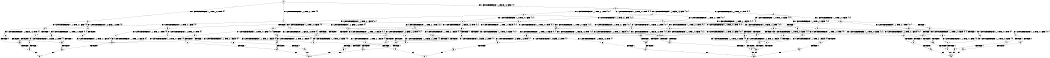 digraph BCG {
size = "7, 10.5";
center = TRUE;
node [shape = circle];
0 [peripheries = 2];
0 -> 1 [label = "EX !0 !ATOMIC_EXCH_BRANCH (1, +1, TRUE, +0, 1, TRUE) !{0}"];
0 -> 2 [label = "EX !1 !ATOMIC_EXCH_BRANCH (1, +0, FALSE, +1, 3, FALSE) !{0}"];
0 -> 3 [label = "EX !0 !ATOMIC_EXCH_BRANCH (1, +1, TRUE, +0, 1, TRUE) !{0}"];
1 -> 4 [label = "EX !0 !ATOMIC_EXCH_BRANCH (1, +1, TRUE, +0, 1, FALSE) !{0}"];
1 -> 5 [label = "EX !1 !ATOMIC_EXCH_BRANCH (1, +0, FALSE, +1, 3, TRUE) !{0}"];
1 -> 6 [label = "EX !0 !ATOMIC_EXCH_BRANCH (1, +1, TRUE, +0, 1, FALSE) !{0}"];
2 -> 7 [label = "EX !1 !ATOMIC_EXCH_BRANCH (1, +0, TRUE, +0, 1, TRUE) !{0, 1}"];
2 -> 8 [label = "EX !0 !ATOMIC_EXCH_BRANCH (1, +1, TRUE, +0, 1, TRUE) !{0, 1}"];
2 -> 9 [label = "EX !0 !ATOMIC_EXCH_BRANCH (1, +1, TRUE, +0, 1, TRUE) !{0, 1}"];
3 -> 10 [label = "EX !1 !ATOMIC_EXCH_BRANCH (1, +0, FALSE, +1, 3, TRUE) !{0}"];
3 -> 6 [label = "EX !0 !ATOMIC_EXCH_BRANCH (1, +1, TRUE, +0, 1, FALSE) !{0}"];
4 -> 11 [label = "EX !1 !ATOMIC_EXCH_BRANCH (1, +0, FALSE, +1, 3, TRUE) !{0}"];
4 -> 12 [label = "TERMINATE !0"];
5 -> 13 [label = "EX !0 !ATOMIC_EXCH_BRANCH (1, +1, TRUE, +0, 1, FALSE) !{0, 1}"];
5 -> 14 [label = "TERMINATE !1"];
5 -> 15 [label = "EX !0 !ATOMIC_EXCH_BRANCH (1, +1, TRUE, +0, 1, FALSE) !{0, 1}"];
6 -> 16 [label = "EX !1 !ATOMIC_EXCH_BRANCH (1, +0, FALSE, +1, 3, TRUE) !{0}"];
6 -> 17 [label = "TERMINATE !0"];
7 -> 2 [label = "EX !1 !ATOMIC_EXCH_BRANCH (1, +0, FALSE, +1, 3, FALSE) !{0, 1}"];
7 -> 18 [label = "EX !0 !ATOMIC_EXCH_BRANCH (1, +1, TRUE, +0, 1, TRUE) !{0, 1}"];
7 -> 19 [label = "EX !0 !ATOMIC_EXCH_BRANCH (1, +1, TRUE, +0, 1, TRUE) !{0, 1}"];
8 -> 20 [label = "EX !0 !ATOMIC_EXCH_BRANCH (1, +1, TRUE, +0, 1, FALSE) !{0, 1}"];
8 -> 21 [label = "EX !1 !ATOMIC_EXCH_BRANCH (1, +0, TRUE, +0, 1, FALSE) !{0, 1}"];
8 -> 22 [label = "EX !0 !ATOMIC_EXCH_BRANCH (1, +1, TRUE, +0, 1, FALSE) !{0, 1}"];
9 -> 23 [label = "EX !1 !ATOMIC_EXCH_BRANCH (1, +0, TRUE, +0, 1, FALSE) !{0, 1}"];
9 -> 22 [label = "EX !0 !ATOMIC_EXCH_BRANCH (1, +1, TRUE, +0, 1, FALSE) !{0, 1}"];
9 -> 24 [label = "EX !1 !ATOMIC_EXCH_BRANCH (1, +0, TRUE, +0, 1, FALSE) !{0, 1}"];
10 -> 25 [label = "EX !0 !ATOMIC_EXCH_BRANCH (1, +1, TRUE, +0, 1, FALSE) !{0, 1}"];
10 -> 26 [label = "TERMINATE !1"];
11 -> 27 [label = "TERMINATE !0"];
11 -> 28 [label = "TERMINATE !1"];
12 -> 29 [label = "EX !1 !ATOMIC_EXCH_BRANCH (1, +0, FALSE, +1, 3, TRUE) !{1}"];
12 -> 30 [label = "EX !1 !ATOMIC_EXCH_BRANCH (1, +0, FALSE, +1, 3, TRUE) !{1}"];
13 -> 27 [label = "TERMINATE !0"];
13 -> 28 [label = "TERMINATE !1"];
14 -> 31 [label = "EX !0 !ATOMIC_EXCH_BRANCH (1, +1, TRUE, +0, 1, FALSE) !{0}"];
14 -> 32 [label = "EX !0 !ATOMIC_EXCH_BRANCH (1, +1, TRUE, +0, 1, FALSE) !{0}"];
15 -> 33 [label = "TERMINATE !0"];
15 -> 34 [label = "TERMINATE !1"];
16 -> 35 [label = "TERMINATE !0"];
16 -> 36 [label = "TERMINATE !1"];
17 -> 37 [label = "EX !1 !ATOMIC_EXCH_BRANCH (1, +0, FALSE, +1, 3, TRUE) !{1}"];
18 -> 38 [label = "EX !0 !ATOMIC_EXCH_BRANCH (1, +1, TRUE, +0, 1, FALSE) !{0, 1}"];
18 -> 5 [label = "EX !1 !ATOMIC_EXCH_BRANCH (1, +0, FALSE, +1, 3, TRUE) !{0, 1}"];
18 -> 39 [label = "EX !0 !ATOMIC_EXCH_BRANCH (1, +1, TRUE, +0, 1, FALSE) !{0, 1}"];
19 -> 40 [label = "EX !1 !ATOMIC_EXCH_BRANCH (1, +0, FALSE, +1, 3, TRUE) !{0, 1}"];
19 -> 39 [label = "EX !0 !ATOMIC_EXCH_BRANCH (1, +1, TRUE, +0, 1, FALSE) !{0, 1}"];
19 -> 41 [label = "EX !1 !ATOMIC_EXCH_BRANCH (1, +0, FALSE, +1, 3, TRUE) !{0, 1}"];
20 -> 42 [label = "EX !1 !ATOMIC_EXCH_BRANCH (1, +0, TRUE, +0, 1, FALSE) !{0, 1}"];
20 -> 43 [label = "TERMINATE !0"];
21 -> 44 [label = "EX !0 !ATOMIC_EXCH_BRANCH (1, +1, TRUE, +0, 1, TRUE) !{0, 1}"];
21 -> 45 [label = "TERMINATE !1"];
21 -> 46 [label = "EX !0 !ATOMIC_EXCH_BRANCH (1, +1, TRUE, +0, 1, TRUE) !{0, 1}"];
22 -> 47 [label = "EX !1 !ATOMIC_EXCH_BRANCH (1, +0, TRUE, +0, 1, FALSE) !{0, 1}"];
22 -> 48 [label = "EX !1 !ATOMIC_EXCH_BRANCH (1, +0, TRUE, +0, 1, FALSE) !{0, 1}"];
22 -> 49 [label = "TERMINATE !0"];
23 -> 50 [label = "EX !0 !ATOMIC_EXCH_BRANCH (1, +1, TRUE, +0, 1, TRUE) !{0, 1}"];
23 -> 51 [label = "TERMINATE !1"];
23 -> 46 [label = "EX !0 !ATOMIC_EXCH_BRANCH (1, +1, TRUE, +0, 1, TRUE) !{0, 1}"];
24 -> 46 [label = "EX !0 !ATOMIC_EXCH_BRANCH (1, +1, TRUE, +0, 1, TRUE) !{0, 1}"];
24 -> 52 [label = "TERMINATE !1"];
25 -> 35 [label = "TERMINATE !0"];
25 -> 36 [label = "TERMINATE !1"];
26 -> 32 [label = "EX !0 !ATOMIC_EXCH_BRANCH (1, +1, TRUE, +0, 1, FALSE) !{0}"];
27 -> 53 [label = "TERMINATE !1"];
28 -> 54 [label = "TERMINATE !0"];
29 -> 53 [label = "TERMINATE !1"];
30 -> 55 [label = "TERMINATE !1"];
31 -> 54 [label = "TERMINATE !0"];
32 -> 56 [label = "TERMINATE !0"];
33 -> 57 [label = "TERMINATE !1"];
34 -> 58 [label = "TERMINATE !0"];
35 -> 59 [label = "TERMINATE !1"];
36 -> 56 [label = "TERMINATE !0"];
37 -> 59 [label = "TERMINATE !1"];
38 -> 11 [label = "EX !1 !ATOMIC_EXCH_BRANCH (1, +0, FALSE, +1, 3, TRUE) !{0, 1}"];
38 -> 60 [label = "TERMINATE !0"];
39 -> 61 [label = "EX !1 !ATOMIC_EXCH_BRANCH (1, +0, FALSE, +1, 3, TRUE) !{0, 1}"];
39 -> 62 [label = "EX !1 !ATOMIC_EXCH_BRANCH (1, +0, FALSE, +1, 3, TRUE) !{0, 1}"];
39 -> 63 [label = "TERMINATE !0"];
40 -> 64 [label = "EX !0 !ATOMIC_EXCH_BRANCH (1, +1, TRUE, +0, 1, FALSE) !{0, 1}"];
40 -> 65 [label = "TERMINATE !1"];
40 -> 15 [label = "EX !0 !ATOMIC_EXCH_BRANCH (1, +1, TRUE, +0, 1, FALSE) !{0, 1}"];
41 -> 15 [label = "EX !0 !ATOMIC_EXCH_BRANCH (1, +1, TRUE, +0, 1, FALSE) !{0, 1}"];
41 -> 66 [label = "TERMINATE !1"];
42 -> 67 [label = "TERMINATE !0"];
42 -> 68 [label = "TERMINATE !1"];
43 -> 69 [label = "EX !1 !ATOMIC_EXCH_BRANCH (1, +0, TRUE, +0, 1, FALSE) !{1}"];
43 -> 70 [label = "EX !1 !ATOMIC_EXCH_BRANCH (1, +0, TRUE, +0, 1, FALSE) !{1}"];
44 -> 13 [label = "EX !0 !ATOMIC_EXCH_BRANCH (1, +1, TRUE, +0, 1, FALSE) !{0, 1}"];
44 -> 14 [label = "TERMINATE !1"];
44 -> 15 [label = "EX !0 !ATOMIC_EXCH_BRANCH (1, +1, TRUE, +0, 1, FALSE) !{0, 1}"];
45 -> 71 [label = "EX !0 !ATOMIC_EXCH_BRANCH (1, +1, TRUE, +0, 1, TRUE) !{0}"];
45 -> 72 [label = "EX !0 !ATOMIC_EXCH_BRANCH (1, +1, TRUE, +0, 1, TRUE) !{0}"];
46 -> 15 [label = "EX !0 !ATOMIC_EXCH_BRANCH (1, +1, TRUE, +0, 1, FALSE) !{0, 1}"];
46 -> 66 [label = "TERMINATE !1"];
47 -> 73 [label = "TERMINATE !0"];
47 -> 74 [label = "TERMINATE !1"];
48 -> 75 [label = "TERMINATE !0"];
48 -> 76 [label = "TERMINATE !1"];
49 -> 77 [label = "EX !1 !ATOMIC_EXCH_BRANCH (1, +0, TRUE, +0, 1, FALSE) !{1}"];
50 -> 64 [label = "EX !0 !ATOMIC_EXCH_BRANCH (1, +1, TRUE, +0, 1, FALSE) !{0, 1}"];
50 -> 65 [label = "TERMINATE !1"];
50 -> 15 [label = "EX !0 !ATOMIC_EXCH_BRANCH (1, +1, TRUE, +0, 1, FALSE) !{0, 1}"];
51 -> 78 [label = "EX !0 !ATOMIC_EXCH_BRANCH (1, +1, TRUE, +0, 1, TRUE) !{0}"];
52 -> 79 [label = "EX !0 !ATOMIC_EXCH_BRANCH (1, +1, TRUE, +0, 1, TRUE) !{0}"];
53 -> 80 [label = "exit"];
54 -> 80 [label = "exit"];
55 -> 81 [label = "exit"];
56 -> 82 [label = "exit"];
57 -> 83 [label = "exit"];
58 -> 83 [label = "exit"];
59 -> 82 [label = "exit"];
60 -> 29 [label = "EX !1 !ATOMIC_EXCH_BRANCH (1, +0, FALSE, +1, 3, TRUE) !{1}"];
60 -> 30 [label = "EX !1 !ATOMIC_EXCH_BRANCH (1, +0, FALSE, +1, 3, TRUE) !{1}"];
61 -> 84 [label = "TERMINATE !0"];
61 -> 85 [label = "TERMINATE !1"];
62 -> 33 [label = "TERMINATE !0"];
62 -> 34 [label = "TERMINATE !1"];
63 -> 86 [label = "EX !1 !ATOMIC_EXCH_BRANCH (1, +0, FALSE, +1, 3, TRUE) !{1}"];
64 -> 84 [label = "TERMINATE !0"];
64 -> 85 [label = "TERMINATE !1"];
65 -> 87 [label = "EX !0 !ATOMIC_EXCH_BRANCH (1, +1, TRUE, +0, 1, FALSE) !{0}"];
66 -> 88 [label = "EX !0 !ATOMIC_EXCH_BRANCH (1, +1, TRUE, +0, 1, FALSE) !{0}"];
67 -> 89 [label = "TERMINATE !1"];
68 -> 90 [label = "TERMINATE !0"];
69 -> 89 [label = "TERMINATE !1"];
70 -> 91 [label = "TERMINATE !1"];
71 -> 31 [label = "EX !0 !ATOMIC_EXCH_BRANCH (1, +1, TRUE, +0, 1, FALSE) !{0}"];
71 -> 32 [label = "EX !0 !ATOMIC_EXCH_BRANCH (1, +1, TRUE, +0, 1, FALSE) !{0}"];
72 -> 32 [label = "EX !0 !ATOMIC_EXCH_BRANCH (1, +1, TRUE, +0, 1, FALSE) !{0}"];
73 -> 92 [label = "TERMINATE !1"];
74 -> 93 [label = "TERMINATE !0"];
75 -> 94 [label = "TERMINATE !1"];
76 -> 95 [label = "TERMINATE !0"];
77 -> 94 [label = "TERMINATE !1"];
78 -> 87 [label = "EX !0 !ATOMIC_EXCH_BRANCH (1, +1, TRUE, +0, 1, FALSE) !{0}"];
79 -> 88 [label = "EX !0 !ATOMIC_EXCH_BRANCH (1, +1, TRUE, +0, 1, FALSE) !{0}"];
84 -> 96 [label = "TERMINATE !1"];
85 -> 97 [label = "TERMINATE !0"];
86 -> 57 [label = "TERMINATE !1"];
87 -> 97 [label = "TERMINATE !0"];
88 -> 58 [label = "TERMINATE !0"];
89 -> 80 [label = "exit"];
90 -> 80 [label = "exit"];
91 -> 81 [label = "exit"];
92 -> 98 [label = "exit"];
93 -> 98 [label = "exit"];
94 -> 83 [label = "exit"];
95 -> 83 [label = "exit"];
96 -> 98 [label = "exit"];
97 -> 98 [label = "exit"];
}
